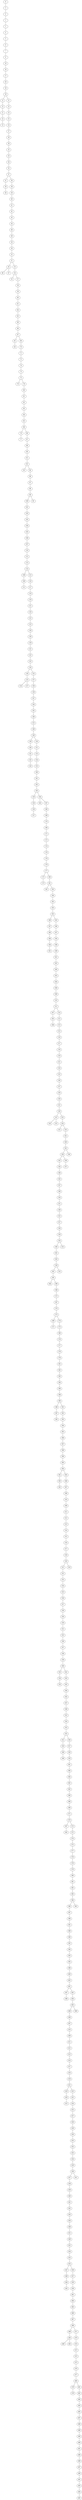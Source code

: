 graph abstract {
	0 -- {1 }
	1 -- {2 }
	2 -- {4 }
	3 -- {0 }
	4 -- {5 }
	5 -- {6 }
	6 -- {7 }
	7 -- {9 }
	8 -- {3 }
	9 -- {10 }
	10 -- {16 }
	11 -- {14 }
	12 -- {13 }
	13 -- {11 }
	14 -- {15 }
	16 -- {17 }
	17 -- {20 }
	18 -- {19 }
	19 -- {21 12 }
	20 -- {18 }
	21 -- {22 }
	22 -- {23 }
	23 -- {25 }
	24 -- {27 }
	25 -- {24 }
	26 -- {28 }
	27 -- {26 }
	28 -- {32 }
	29 -- {30 }
	31 -- {29 }
	32 -- {33 }
	33 -- {34 }
	34 -- {35 }
	35 -- {37 }
	36 -- {38 }
	37 -- {36 31 }
	38 -- {39 }
	39 -- {40 }
	40 -- {41 }
	41 -- {42 }
	42 -- {43 }
	43 -- {44 }
	44 -- {48 }
	45 -- {46 47 }
	48 -- {49 }
	49 -- {50 }
	50 -- {56 }
	51 -- {53 45 }
	52 -- {51 }
	53 -- {54 }
	54 -- {55 57 }
	56 -- {52 }
	57 -- {58 }
	58 -- {59 }
	59 -- {60 }
	60 -- {61 }
	61 -- {64 }
	62 -- {63 }
	64 -- {65 }
	65 -- {69 }
	66 -- {67 }
	67 -- {68 62 }
	68 -- {70 }
	69 -- {66 }
	70 -- {71 }
	71 -- {72 }
	72 -- {74 }
	73 -- {75 }
	74 -- {73 }
	75 -- {76 78 }
	78 -- {80 }
	79 -- {77 }
	80 -- {81 }
	81 -- {82 }
	82 -- {83 }
	83 -- {84 }
	84 -- {85 }
	85 -- {86 }
	86 -- {89 79 }
	87 -- {88 }
	88 -- {90 }
	89 -- {87 }
	90 -- {91 }
	91 -- {92 }
	92 -- {93 94 }
	94 -- {96 }
	96 -- {97 }
	97 -- {98 }
	98 -- {99 }
	99 -- {100 95 }
	100 -- {101 }
	101 -- {103 }
	102 -- {104 }
	103 -- {102 }
	104 -- {105 }
	105 -- {106 }
	106 -- {107 }
	107 -- {110 }
	108 -- {109 }
	109 -- {111 }
	110 -- {112 }
	112 -- {113 }
	113 -- {114 }
	114 -- {115 108 }
	115 -- {116 }
	116 -- {117 }
	117 -- {119 }
	118 -- {121 }
	119 -- {118 }
	120 -- {122 }
	121 -- {120 }
	122 -- {123 }
	123 -- {128 }
	125 -- {124 127 }
	126 -- {125 }
	128 -- {130 }
	129 -- {131 }
	130 -- {129 }
	131 -- {132 }
	132 -- {133 }
	133 -- {134 }
	134 -- {135 126 }
	135 -- {137 }
	136 -- {139 }
	137 -- {136 }
	138 -- {140 }
	139 -- {147 }
	140 -- {141 }
	141 -- {142 }
	142 -- {143 }
	144 -- {145 }
	145 -- {146 }
	146 -- {152 }
	147 -- {144 }
	148 -- {149 }
	149 -- {150 138 }
	150 -- {151 }
	151 -- {153 }
	152 -- {148 }
	153 -- {154 }
	154 -- {155 }
	155 -- {160 }
	156 -- {158 }
	158 -- {157 }
	159 -- {156 }
	160 -- {161 }
	161 -- {162 }
	162 -- {163 }
	163 -- {164 159 }
	164 -- {165 167 }
	166 -- {169 }
	167 -- {166 }
	168 -- {171 }
	169 -- {170 }
	170 -- {168 }
	171 -- {172 }
	172 -- {174 }
	174 -- {176 }
	175 -- {173 }
	176 -- {178 }
	177 -- {180 175 }
	178 -- {179 }
	179 -- {177 }
	180 -- {181 }
	181 -- {182 183 }
	183 -- {184 }
	184 -- {185 }
	185 -- {193 }
	186 -- {188 }
	187 -- {186 }
	188 -- {190 }
	189 -- {187 }
	190 -- {191 }
	192 -- {195 189 }
	193 -- {192 }
	194 -- {198 }
	195 -- {196 }
	196 -- {197 }
	197 -- {194 }
	198 -- {199 }
	199 -- {201 }
	200 -- {203 }
	201 -- {202 }
	202 -- {200 }
	203 -- {204 }
	204 -- {208 }
	205 -- {206 }
	207 -- {205 }
	208 -- {209 }
	209 -- {210 }
	210 -- {211 }
	211 -- {214 207 }
	212 -- {213 }
	213 -- {215 }
	214 -- {212 }
	215 -- {216 }
	216 -- {217 }
	217 -- {218 }
	218 -- {219 }
	219 -- {221 }
	221 -- {224 }
	222 -- {220 223 }
	224 -- {225 }
	225 -- {226 }
	226 -- {227 }
	227 -- {229 }
	228 -- {233 222 }
	229 -- {230 }
	230 -- {231 }
	231 -- {228 }
	233 -- {234 }
	234 -- {232 235 }
	235 -- {241 }
	238 -- {243 239 }
	239 -- {237 }
	240 -- {242 }
	241 -- {240 }
	242 -- {236 238 }
	243 -- {244 }
	244 -- {246 }
	245 -- {247 }
	246 -- {245 }
	247 -- {248 }
	248 -- {250 }
	249 -- {252 }
	250 -- {251 }
	251 -- {249 }
	252 -- {257 }
	254 -- {260 253 }
	256 -- {259 }
	257 -- {256 }
	258 -- {262 255 }
	259 -- {254 }
	260 -- {261 }
	261 -- {263 }
	262 -- {265 }
	263 -- {258 }
	265 -- {264 266 }
	266 -- {268 }
	267 -- {270 }
	268 -- {272 }
	269 -- {271 }
	270 -- {273 }
	272 -- {267 }
	273 -- {274 269 }
	274 -- {275 }
	275 -- {280 }
	276 -- {277 }
	277 -- {279 }
	278 -- {281 }
	279 -- {278 }
	280 -- {276 }
	281 -- {282 }
	282 -- {283 }
	283 -- {284 }
	284 -- {289 }
	286 -- {287 }
	287 -- {285 }
	288 -- {290 }
	289 -- {288 }
	290 -- {291 286 }
	291 -- {292 }
	292 -- {293 }
	293 -- {294 }
	294 -- {295 }
	295 -- {296 }
	296 -- {297 }
	297 -- {298 }
	298 -- {299 }
	299 -- {300 }
	300 -- {304 }
	301 -- {303 }
	303 -- {302 }
	304 -- {305 301 }
	305 -- {306 }
	306 -- {307 }
	307 -- {308 }
	308 -- {310 }
	309 -- {311 }
	310 -- {309 }
	311 -- {312 }
	312 -- {313 }
	313 -- {314 }
	314 -- {315 }
	315 -- {316 }
	316 -- {317 }
	317 -- {318 }
	318 -- {320 }
	320 -- {321 319 }
	321 -- {322 }
	322 -- {325 }
	323 -- {326 }
	324 -- {323 }
	325 -- {324 }
	326 -- {327 }
	327 -- {328 }
	328 -- {330 }
	329 -- {331 }
	330 -- {329 }
	331 -- {332 }
	332 -- {336 }
	334 -- {333 }
	335 -- {334 }
	336 -- {337 }
	337 -- {338 }
	338 -- {339 }
	339 -- {340 }
	340 -- {341 335 }
	341 -- {343 }
	342 -- {344 }
	343 -- {342 }
	344 -- {345 }
	345 -- {347 }
	346 -- {352 }
	347 -- {346 }
	348 -- {349 }
	350 -- {348 }
	351 -- {350 }
	352 -- {354 }
	353 -- {355 }
	354 -- {353 }
	355 -- {356 351 }
	356 -- {357 }
	357 -- {358 }
	358 -- {359 }
	359 -- {361 }
	360 -- {364 }
	361 -- {360 }
	362 -- {363 }
	363 -- {366 }
	364 -- {362 }
	366 -- {368 }
	367 -- {365 }
	368 -- {369 }
	369 -- {371 }
	370 -- {373 367 }
	371 -- {370 }
	372 -- {374 }
	373 -- {372 }
	374 -- {375 }
	375 -- {377 }
	376 -- {378 }
	377 -- {376 }
	378 -- {379 }
	379 -- {380 }
	380 -- {381 }
	381 -- {382 }
	382 -- {385 }
	384 -- {386 383 }
	385 -- {384 }
	386 -- {387 }
	387 -- {388 }
	388 -- {391 }
	389 -- {390 }
	390 -- {392 }
	391 -- {389 }
	392 -- {394 }
	393 -- {395 }
	394 -- {393 }
	395 -- {396 }
	396 -- {400 }
	397 -- {398 }
	400 -- {403 }
	401 -- {402 397 }
	402 -- {404 }
	403 -- {401 }
	404 -- {405 }
	405 -- {408 399 }
	406 -- {407 }
	407 -- {410 }
	408 -- {406 }
	409 -- {411 }
	410 -- {409 }
	411 -- {412 }
	412 -- {413 }
	413 -- {414 }
	414 -- {417 }
	416 -- {418 }
	417 -- {416 }
	418 -- {421 }
	419 -- {420 }
	420 -- {415 }
	421 -- {419 423 }
	422 -- {424 }
	423 -- {422 }
	424 -- {425 }
	425 -- {427 }
	426 -- {428 }
	427 -- {426 }
	428 -- {430 }
	429 -- {436 }
	430 -- {433 }
	432 -- {435 }
	433 -- {432 }
	434 -- {429 }
	435 -- {434 }
	436 -- {437 431 }
	437 -- {438 }
	438 -- {439 }
	439 -- {440 }
	440 -- {441 }
	441 -- {442 }
	442 -- {443 }
	443 -- {450 }
	444 -- {445 }
	446 -- {444 }
	447 -- {446 }
	448 -- {451 }
	449 -- {452 }
	450 -- {448 }
	451 -- {449 }
	452 -- {454 }
	453 -- {455 }
	454 -- {453 }
	455 -- {456 447 }
	456 -- {457 }
	457 -- {459 }
	458 -- {461 }
	459 -- {458 }
	461 -- {464 }
	463 -- {460 462 }
	464 -- {465 }
	465 -- {466 }
	466 -- {467 }
	467 -- {468 }
	468 -- {469 471 }
	469 -- {463 }
	470 -- {474 }
	471 -- {470 }
	472 -- {475 }
	473 -- {476 }
	474 -- {472 }
	475 -- {473 }
	476 -- {477 }
	477 -- {480 }
	478 -- {479 }
	480 -- {481 478 }
	481 -- {482 }
	482 -- {484 }
	483 -- {485 }
	484 -- {483 }
	485 -- {487 }
	486 -- {488 }
	487 -- {486 }
	488 -- {490 }
	489 -- {491 }
	490 -- {489 }
	491 -- {496 }
	492 -- {493 }
	493 -- {494 }
	494 -- {495 }
	496 -- {498 }
	497 -- {499 }
	498 -- {497 }
	499 -- {492 }
}